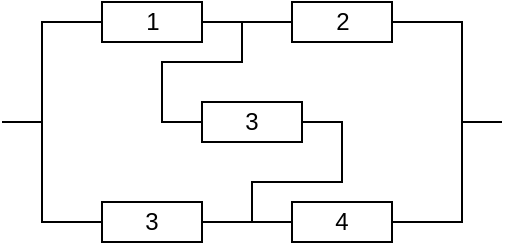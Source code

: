 <mxfile version="13.9.9" type="device"><diagram id="bxcGX9bLokBq_L7YCW0P" name="Page-1"><mxGraphModel dx="538" dy="520" grid="1" gridSize="10" guides="1" tooltips="1" connect="1" arrows="1" fold="1" page="1" pageScale="1" pageWidth="827" pageHeight="1169" math="0" shadow="0"><root><mxCell id="0"/><mxCell id="1" parent="0"/><mxCell id="Is6juXEBftdBYPK_7Bty-120" style="edgeStyle=orthogonalEdgeStyle;rounded=0;orthogonalLoop=1;jettySize=auto;html=1;startArrow=none;startFill=0;endArrow=none;endFill=0;strokeWidth=1;" edge="1" parent="1" source="Is6juXEBftdBYPK_7Bty-86"><mxGeometry relative="1" as="geometry"><mxPoint x="280" y="440" as="targetPoint"/><Array as="points"><mxPoint x="300" y="390"/><mxPoint x="300" y="440"/></Array></mxGeometry></mxCell><mxCell id="Is6juXEBftdBYPK_7Bty-121" style="edgeStyle=orthogonalEdgeStyle;rounded=0;orthogonalLoop=1;jettySize=auto;html=1;entryX=0;entryY=0.5;entryDx=0;entryDy=0;startArrow=none;startFill=0;endArrow=none;endFill=0;strokeWidth=1;" edge="1" parent="1" source="Is6juXEBftdBYPK_7Bty-86" target="Is6juXEBftdBYPK_7Bty-87"><mxGeometry relative="1" as="geometry"/></mxCell><mxCell id="Is6juXEBftdBYPK_7Bty-132" style="edgeStyle=orthogonalEdgeStyle;rounded=0;orthogonalLoop=1;jettySize=auto;html=1;entryX=0;entryY=0.5;entryDx=0;entryDy=0;startArrow=none;startFill=0;endArrow=none;endFill=0;strokeWidth=1;" edge="1" parent="1" target="Is6juXEBftdBYPK_7Bty-131"><mxGeometry relative="1" as="geometry"><mxPoint x="405" y="390" as="sourcePoint"/><Array as="points"><mxPoint x="400" y="390"/><mxPoint x="400" y="410"/><mxPoint x="360" y="410"/><mxPoint x="360" y="440"/></Array></mxGeometry></mxCell><mxCell id="Is6juXEBftdBYPK_7Bty-86" value="" style="rounded=0;whiteSpace=wrap;html=1;" vertex="1" parent="1"><mxGeometry x="330" y="380" width="50" height="20" as="geometry"/></mxCell><mxCell id="Is6juXEBftdBYPK_7Bty-122" style="edgeStyle=orthogonalEdgeStyle;rounded=0;orthogonalLoop=1;jettySize=auto;html=1;startArrow=none;startFill=0;endArrow=none;endFill=0;strokeWidth=1;" edge="1" parent="1" source="Is6juXEBftdBYPK_7Bty-87"><mxGeometry relative="1" as="geometry"><mxPoint x="530" y="440" as="targetPoint"/><Array as="points"><mxPoint x="510" y="390"/><mxPoint x="510" y="440"/><mxPoint x="530" y="440"/></Array></mxGeometry></mxCell><mxCell id="Is6juXEBftdBYPK_7Bty-87" value="" style="rounded=0;whiteSpace=wrap;html=1;" vertex="1" parent="1"><mxGeometry x="425" y="380" width="50" height="20" as="geometry"/></mxCell><mxCell id="Is6juXEBftdBYPK_7Bty-126" style="edgeStyle=orthogonalEdgeStyle;rounded=0;orthogonalLoop=1;jettySize=auto;html=1;startArrow=none;startFill=0;endArrow=none;endFill=0;strokeWidth=1;" edge="1" parent="1" source="Is6juXEBftdBYPK_7Bty-128"><mxGeometry relative="1" as="geometry"><mxPoint x="280" y="440" as="targetPoint"/><Array as="points"><mxPoint x="300" y="490"/><mxPoint x="300" y="440"/></Array></mxGeometry></mxCell><mxCell id="Is6juXEBftdBYPK_7Bty-127" style="edgeStyle=orthogonalEdgeStyle;rounded=0;orthogonalLoop=1;jettySize=auto;html=1;entryX=0;entryY=0.5;entryDx=0;entryDy=0;startArrow=none;startFill=0;endArrow=none;endFill=0;strokeWidth=1;" edge="1" parent="1" source="Is6juXEBftdBYPK_7Bty-128" target="Is6juXEBftdBYPK_7Bty-130"><mxGeometry relative="1" as="geometry"/></mxCell><mxCell id="Is6juXEBftdBYPK_7Bty-128" value="3" style="rounded=0;whiteSpace=wrap;html=1;" vertex="1" parent="1"><mxGeometry x="330" y="480" width="50" height="20" as="geometry"/></mxCell><mxCell id="Is6juXEBftdBYPK_7Bty-129" style="edgeStyle=orthogonalEdgeStyle;rounded=0;orthogonalLoop=1;jettySize=auto;html=1;startArrow=none;startFill=0;endArrow=none;endFill=0;strokeWidth=1;" edge="1" parent="1" source="Is6juXEBftdBYPK_7Bty-130"><mxGeometry relative="1" as="geometry"><mxPoint x="530" y="440" as="targetPoint"/><Array as="points"><mxPoint x="510" y="490"/><mxPoint x="510" y="440"/></Array></mxGeometry></mxCell><mxCell id="Is6juXEBftdBYPK_7Bty-130" value="4" style="rounded=0;whiteSpace=wrap;html=1;" vertex="1" parent="1"><mxGeometry x="425" y="480" width="50" height="20" as="geometry"/></mxCell><mxCell id="Is6juXEBftdBYPK_7Bty-133" style="edgeStyle=orthogonalEdgeStyle;rounded=0;orthogonalLoop=1;jettySize=auto;html=1;startArrow=none;startFill=0;endArrow=none;endFill=0;strokeWidth=1;" edge="1" parent="1" source="Is6juXEBftdBYPK_7Bty-131"><mxGeometry relative="1" as="geometry"><mxPoint x="405" y="490" as="targetPoint"/><Array as="points"><mxPoint x="450" y="440"/><mxPoint x="450" y="470"/><mxPoint x="405" y="470"/></Array></mxGeometry></mxCell><mxCell id="Is6juXEBftdBYPK_7Bty-131" value="3" style="rounded=0;whiteSpace=wrap;html=1;" vertex="1" parent="1"><mxGeometry x="380" y="430" width="50" height="20" as="geometry"/></mxCell><mxCell id="Is6juXEBftdBYPK_7Bty-134" value="1" style="text;html=1;align=center;verticalAlign=middle;resizable=0;points=[];autosize=1;" vertex="1" parent="1"><mxGeometry x="345" y="380" width="20" height="20" as="geometry"/></mxCell><mxCell id="Is6juXEBftdBYPK_7Bty-135" value="2" style="text;html=1;align=center;verticalAlign=middle;resizable=0;points=[];autosize=1;" vertex="1" parent="1"><mxGeometry x="440" y="380" width="20" height="20" as="geometry"/></mxCell></root></mxGraphModel></diagram></mxfile>